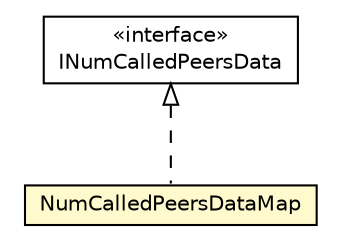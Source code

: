 #!/usr/local/bin/dot
#
# Class diagram 
# Generated by UMLGraph version R5_6-24-gf6e263 (http://www.umlgraph.org/)
#

digraph G {
	edge [fontname="Helvetica",fontsize=10,labelfontname="Helvetica",labelfontsize=10];
	node [fontname="Helvetica",fontsize=10,shape=plaintext];
	nodesep=0.25;
	ranksep=0.5;
	// org.universAAL.middleware.context.data.INumCalledPeersData
	c6106055 [label=<<table title="org.universAAL.middleware.context.data.INumCalledPeersData" border="0" cellborder="1" cellspacing="0" cellpadding="2" port="p" href="./INumCalledPeersData.html">
		<tr><td><table border="0" cellspacing="0" cellpadding="1">
<tr><td align="center" balign="center"> &#171;interface&#187; </td></tr>
<tr><td align="center" balign="center"> INumCalledPeersData </td></tr>
		</table></td></tr>
		</table>>, URL="./INumCalledPeersData.html", fontname="Helvetica", fontcolor="black", fontsize=10.0];
	// org.universAAL.middleware.context.data.NumCalledPeersDataMap
	c6106063 [label=<<table title="org.universAAL.middleware.context.data.NumCalledPeersDataMap" border="0" cellborder="1" cellspacing="0" cellpadding="2" port="p" bgcolor="lemonChiffon" href="./NumCalledPeersDataMap.html">
		<tr><td><table border="0" cellspacing="0" cellpadding="1">
<tr><td align="center" balign="center"> NumCalledPeersDataMap </td></tr>
		</table></td></tr>
		</table>>, URL="./NumCalledPeersDataMap.html", fontname="Helvetica", fontcolor="black", fontsize=10.0];
	//org.universAAL.middleware.context.data.NumCalledPeersDataMap implements org.universAAL.middleware.context.data.INumCalledPeersData
	c6106055:p -> c6106063:p [dir=back,arrowtail=empty,style=dashed];
}

